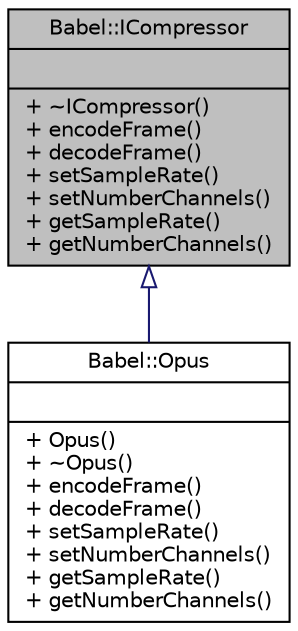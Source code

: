 digraph "Babel::ICompressor"
{
 // LATEX_PDF_SIZE
  edge [fontname="Helvetica",fontsize="10",labelfontname="Helvetica",labelfontsize="10"];
  node [fontname="Helvetica",fontsize="10",shape=record];
  Node1 [label="{Babel::ICompressor\n||+ ~ICompressor()\l+ encodeFrame()\l+ decodeFrame()\l+ setSampleRate()\l+ setNumberChannels()\l+ getSampleRate()\l+ getNumberChannels()\l}",height=0.2,width=0.4,color="black", fillcolor="grey75", style="filled", fontcolor="black",tooltip=" "];
  Node1 -> Node2 [dir="back",color="midnightblue",fontsize="10",style="solid",arrowtail="onormal",fontname="Helvetica"];
  Node2 [label="{Babel::Opus\n||+ Opus()\l+ ~Opus()\l+ encodeFrame()\l+ decodeFrame()\l+ setSampleRate()\l+ setNumberChannels()\l+ getSampleRate()\l+ getNumberChannels()\l}",height=0.2,width=0.4,color="black", fillcolor="white", style="filled",URL="$classBabel_1_1Opus.html",tooltip=" "];
}

